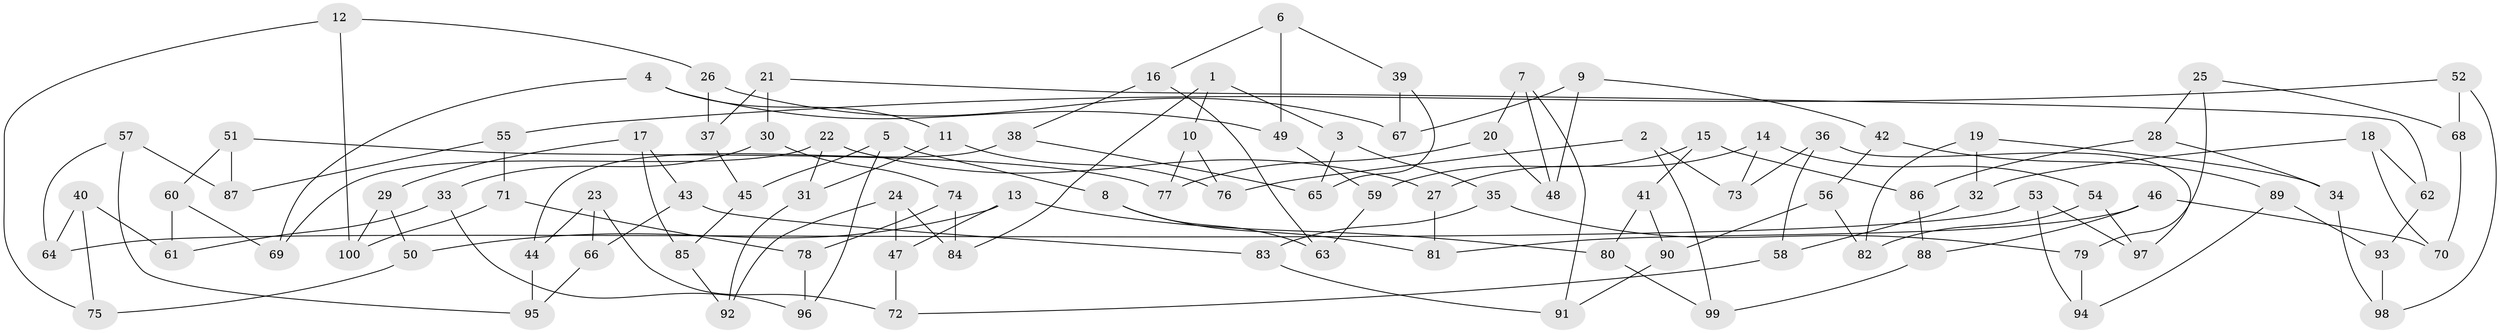 // Generated by graph-tools (version 1.1) at 2025/11/02/21/25 10:11:15]
// undirected, 100 vertices, 150 edges
graph export_dot {
graph [start="1"]
  node [color=gray90,style=filled];
  1;
  2;
  3;
  4;
  5;
  6;
  7;
  8;
  9;
  10;
  11;
  12;
  13;
  14;
  15;
  16;
  17;
  18;
  19;
  20;
  21;
  22;
  23;
  24;
  25;
  26;
  27;
  28;
  29;
  30;
  31;
  32;
  33;
  34;
  35;
  36;
  37;
  38;
  39;
  40;
  41;
  42;
  43;
  44;
  45;
  46;
  47;
  48;
  49;
  50;
  51;
  52;
  53;
  54;
  55;
  56;
  57;
  58;
  59;
  60;
  61;
  62;
  63;
  64;
  65;
  66;
  67;
  68;
  69;
  70;
  71;
  72;
  73;
  74;
  75;
  76;
  77;
  78;
  79;
  80;
  81;
  82;
  83;
  84;
  85;
  86;
  87;
  88;
  89;
  90;
  91;
  92;
  93;
  94;
  95;
  96;
  97;
  98;
  99;
  100;
  1 -- 84;
  1 -- 3;
  1 -- 10;
  2 -- 99;
  2 -- 73;
  2 -- 76;
  3 -- 35;
  3 -- 65;
  4 -- 49;
  4 -- 69;
  4 -- 11;
  5 -- 8;
  5 -- 45;
  5 -- 96;
  6 -- 39;
  6 -- 49;
  6 -- 16;
  7 -- 20;
  7 -- 48;
  7 -- 91;
  8 -- 63;
  8 -- 81;
  9 -- 67;
  9 -- 48;
  9 -- 42;
  10 -- 76;
  10 -- 77;
  11 -- 76;
  11 -- 31;
  12 -- 100;
  12 -- 75;
  12 -- 26;
  13 -- 80;
  13 -- 47;
  13 -- 50;
  14 -- 27;
  14 -- 73;
  14 -- 54;
  15 -- 86;
  15 -- 41;
  15 -- 59;
  16 -- 38;
  16 -- 63;
  17 -- 43;
  17 -- 29;
  17 -- 85;
  18 -- 62;
  18 -- 32;
  18 -- 70;
  19 -- 34;
  19 -- 82;
  19 -- 32;
  20 -- 77;
  20 -- 48;
  21 -- 37;
  21 -- 30;
  21 -- 62;
  22 -- 69;
  22 -- 27;
  22 -- 31;
  23 -- 44;
  23 -- 72;
  23 -- 66;
  24 -- 92;
  24 -- 84;
  24 -- 47;
  25 -- 28;
  25 -- 79;
  25 -- 68;
  26 -- 67;
  26 -- 37;
  27 -- 81;
  28 -- 34;
  28 -- 86;
  29 -- 50;
  29 -- 100;
  30 -- 74;
  30 -- 33;
  31 -- 92;
  32 -- 58;
  33 -- 61;
  33 -- 96;
  34 -- 98;
  35 -- 79;
  35 -- 83;
  36 -- 73;
  36 -- 97;
  36 -- 58;
  37 -- 45;
  38 -- 65;
  38 -- 44;
  39 -- 67;
  39 -- 65;
  40 -- 75;
  40 -- 64;
  40 -- 61;
  41 -- 80;
  41 -- 90;
  42 -- 89;
  42 -- 56;
  43 -- 83;
  43 -- 66;
  44 -- 95;
  45 -- 85;
  46 -- 70;
  46 -- 88;
  46 -- 81;
  47 -- 72;
  49 -- 59;
  50 -- 75;
  51 -- 87;
  51 -- 77;
  51 -- 60;
  52 -- 68;
  52 -- 98;
  52 -- 55;
  53 -- 64;
  53 -- 94;
  53 -- 97;
  54 -- 82;
  54 -- 97;
  55 -- 71;
  55 -- 87;
  56 -- 82;
  56 -- 90;
  57 -- 95;
  57 -- 64;
  57 -- 87;
  58 -- 72;
  59 -- 63;
  60 -- 69;
  60 -- 61;
  62 -- 93;
  66 -- 95;
  68 -- 70;
  71 -- 100;
  71 -- 78;
  74 -- 84;
  74 -- 78;
  78 -- 96;
  79 -- 94;
  80 -- 99;
  83 -- 91;
  85 -- 92;
  86 -- 88;
  88 -- 99;
  89 -- 93;
  89 -- 94;
  90 -- 91;
  93 -- 98;
}
